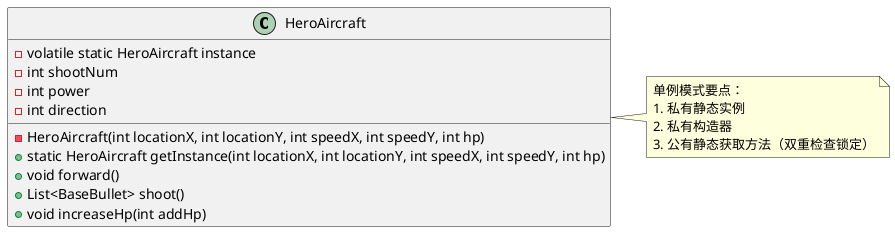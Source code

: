 @startuml
class HeroAircraft {
  - volatile static HeroAircraft instance
  - int shootNum
  - int power
  - int direction
  - HeroAircraft(int locationX, int locationY, int speedX, int speedY, int hp)
  + static HeroAircraft getInstance(int locationX, int locationY, int speedX, int speedY, int hp)
  + void forward()
  + List<BaseBullet> shoot()
  + void increaseHp(int addHp)
}



note right of HeroAircraft: 单例模式要点：\n1. 私有静态实例\n2. 私有构造器\n3. 公有静态获取方法（双重检查锁定）
@enduml